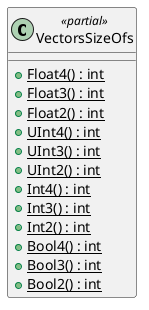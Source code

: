 @startuml
class VectorsSizeOfs <<partial>> {
    + {static} Float4() : int
    + {static} Float3() : int
    + {static} Float2() : int
    + {static} UInt4() : int
    + {static} UInt3() : int
    + {static} UInt2() : int
    + {static} Int4() : int
    + {static} Int3() : int
    + {static} Int2() : int
    + {static} Bool4() : int
    + {static} Bool3() : int
    + {static} Bool2() : int
}
@enduml
